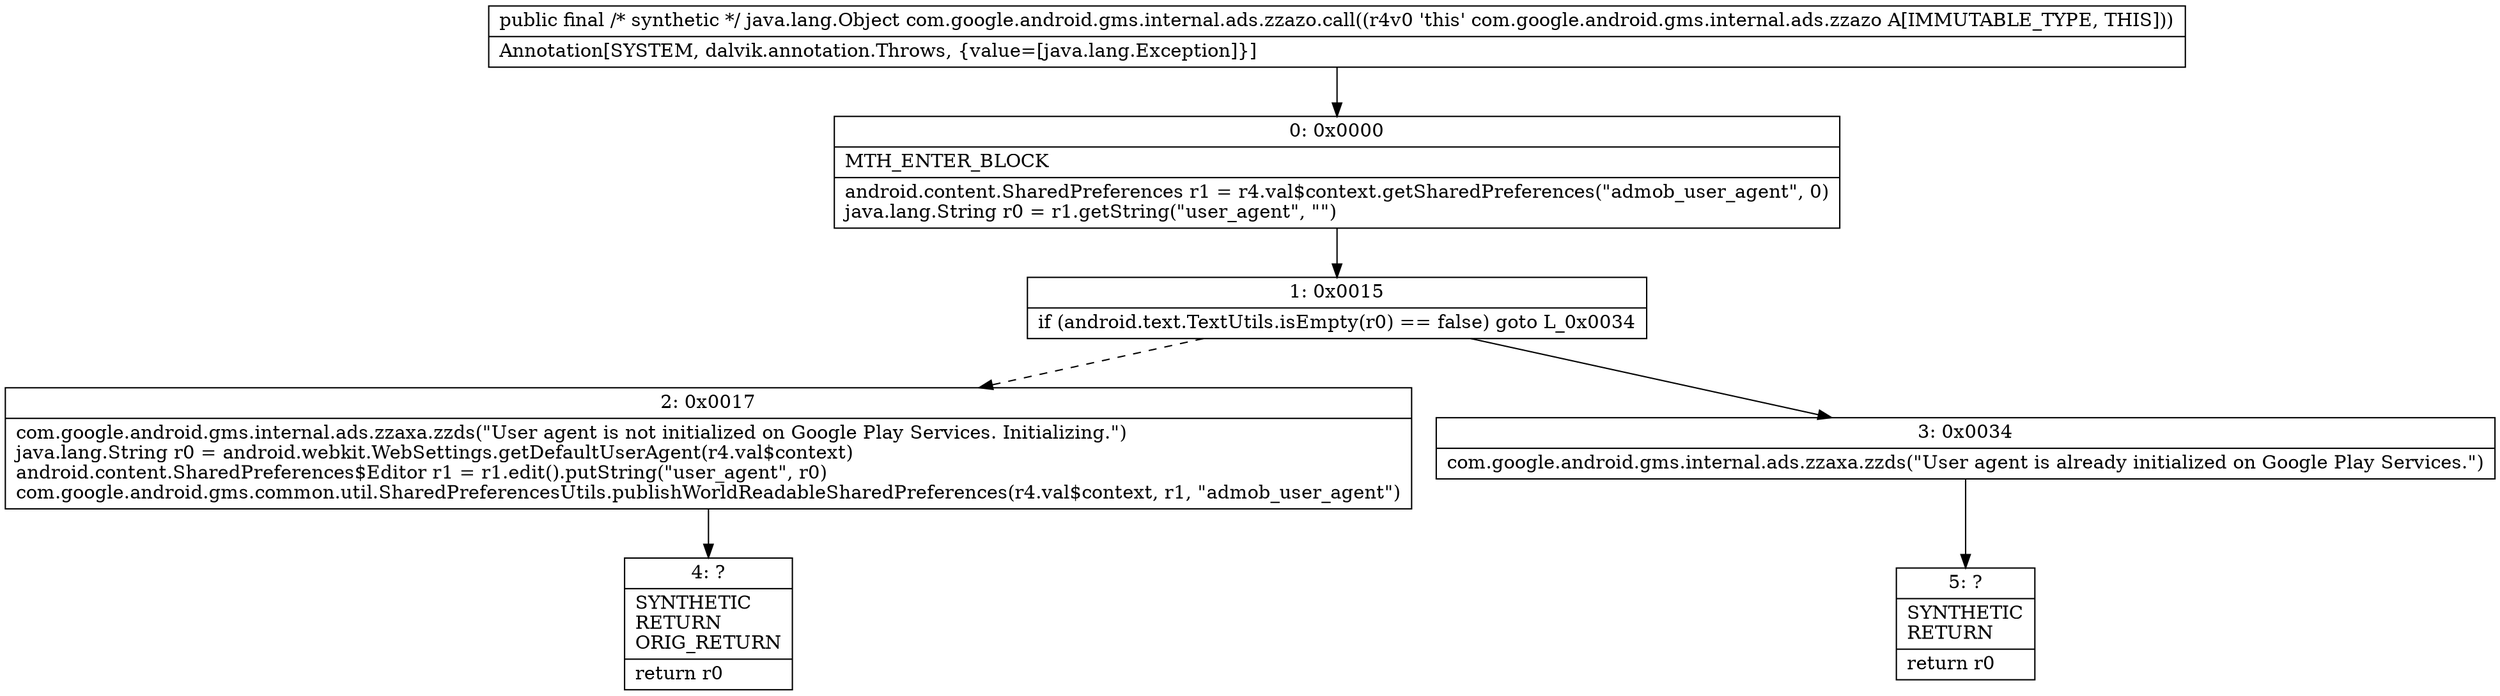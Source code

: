 digraph "CFG forcom.google.android.gms.internal.ads.zzazo.call()Ljava\/lang\/Object;" {
Node_0 [shape=record,label="{0\:\ 0x0000|MTH_ENTER_BLOCK\l|android.content.SharedPreferences r1 = r4.val$context.getSharedPreferences(\"admob_user_agent\", 0)\ljava.lang.String r0 = r1.getString(\"user_agent\", \"\")\l}"];
Node_1 [shape=record,label="{1\:\ 0x0015|if (android.text.TextUtils.isEmpty(r0) == false) goto L_0x0034\l}"];
Node_2 [shape=record,label="{2\:\ 0x0017|com.google.android.gms.internal.ads.zzaxa.zzds(\"User agent is not initialized on Google Play Services. Initializing.\")\ljava.lang.String r0 = android.webkit.WebSettings.getDefaultUserAgent(r4.val$context)\landroid.content.SharedPreferences$Editor r1 = r1.edit().putString(\"user_agent\", r0)\lcom.google.android.gms.common.util.SharedPreferencesUtils.publishWorldReadableSharedPreferences(r4.val$context, r1, \"admob_user_agent\")\l}"];
Node_3 [shape=record,label="{3\:\ 0x0034|com.google.android.gms.internal.ads.zzaxa.zzds(\"User agent is already initialized on Google Play Services.\")\l}"];
Node_4 [shape=record,label="{4\:\ ?|SYNTHETIC\lRETURN\lORIG_RETURN\l|return r0\l}"];
Node_5 [shape=record,label="{5\:\ ?|SYNTHETIC\lRETURN\l|return r0\l}"];
MethodNode[shape=record,label="{public final \/* synthetic *\/ java.lang.Object com.google.android.gms.internal.ads.zzazo.call((r4v0 'this' com.google.android.gms.internal.ads.zzazo A[IMMUTABLE_TYPE, THIS]))  | Annotation[SYSTEM, dalvik.annotation.Throws, \{value=[java.lang.Exception]\}]\l}"];
MethodNode -> Node_0;
Node_0 -> Node_1;
Node_1 -> Node_2[style=dashed];
Node_1 -> Node_3;
Node_2 -> Node_4;
Node_3 -> Node_5;
}

